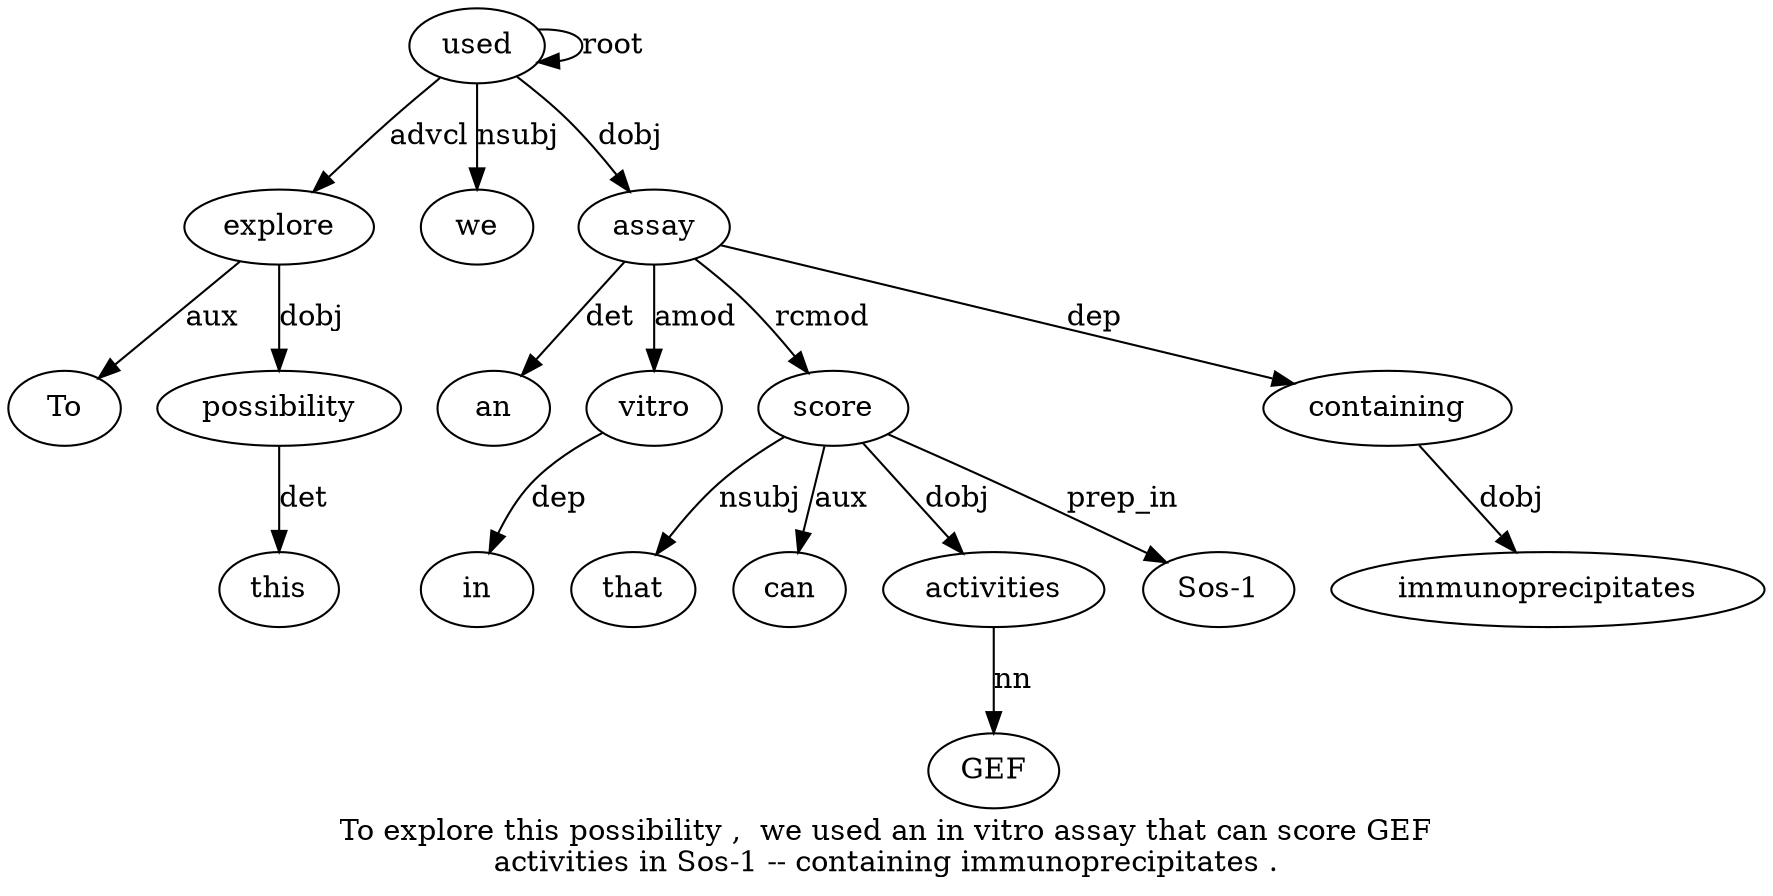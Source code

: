 digraph "To explore this possibility ,  we used an in vitro assay that can score GEF activities in Sos-1 -- containing immunoprecipitates ." {
label="To explore this possibility ,  we used an in vitro assay that can score GEF
activities in Sos-1 -- containing immunoprecipitates .";
explore2 [style=filled, fillcolor=white, label=explore];
To1 [style=filled, fillcolor=white, label=To];
explore2 -> To1  [label=aux];
used7 [style=filled, fillcolor=white, label=used];
used7 -> explore2  [label=advcl];
possibility4 [style=filled, fillcolor=white, label=possibility];
this3 [style=filled, fillcolor=white, label=this];
possibility4 -> this3  [label=det];
explore2 -> possibility4  [label=dobj];
we6 [style=filled, fillcolor=white, label=we];
used7 -> we6  [label=nsubj];
used7 -> used7  [label=root];
assay11 [style=filled, fillcolor=white, label=assay];
an8 [style=filled, fillcolor=white, label=an];
assay11 -> an8  [label=det];
vitro10 [style=filled, fillcolor=white, label=vitro];
in9 [style=filled, fillcolor=white, label=in];
vitro10 -> in9  [label=dep];
assay11 -> vitro10  [label=amod];
used7 -> assay11  [label=dobj];
score14 [style=filled, fillcolor=white, label=score];
that12 [style=filled, fillcolor=white, label=that];
score14 -> that12  [label=nsubj];
can13 [style=filled, fillcolor=white, label=can];
score14 -> can13  [label=aux];
assay11 -> score14  [label=rcmod];
activities16 [style=filled, fillcolor=white, label=activities];
GEF15 [style=filled, fillcolor=white, label=GEF];
activities16 -> GEF15  [label=nn];
score14 -> activities16  [label=dobj];
"Sos-18" [style=filled, fillcolor=white, label="Sos-1"];
score14 -> "Sos-18"  [label=prep_in];
containing20 [style=filled, fillcolor=white, label=containing];
assay11 -> containing20  [label=dep];
immunoprecipitates21 [style=filled, fillcolor=white, label=immunoprecipitates];
containing20 -> immunoprecipitates21  [label=dobj];
}
